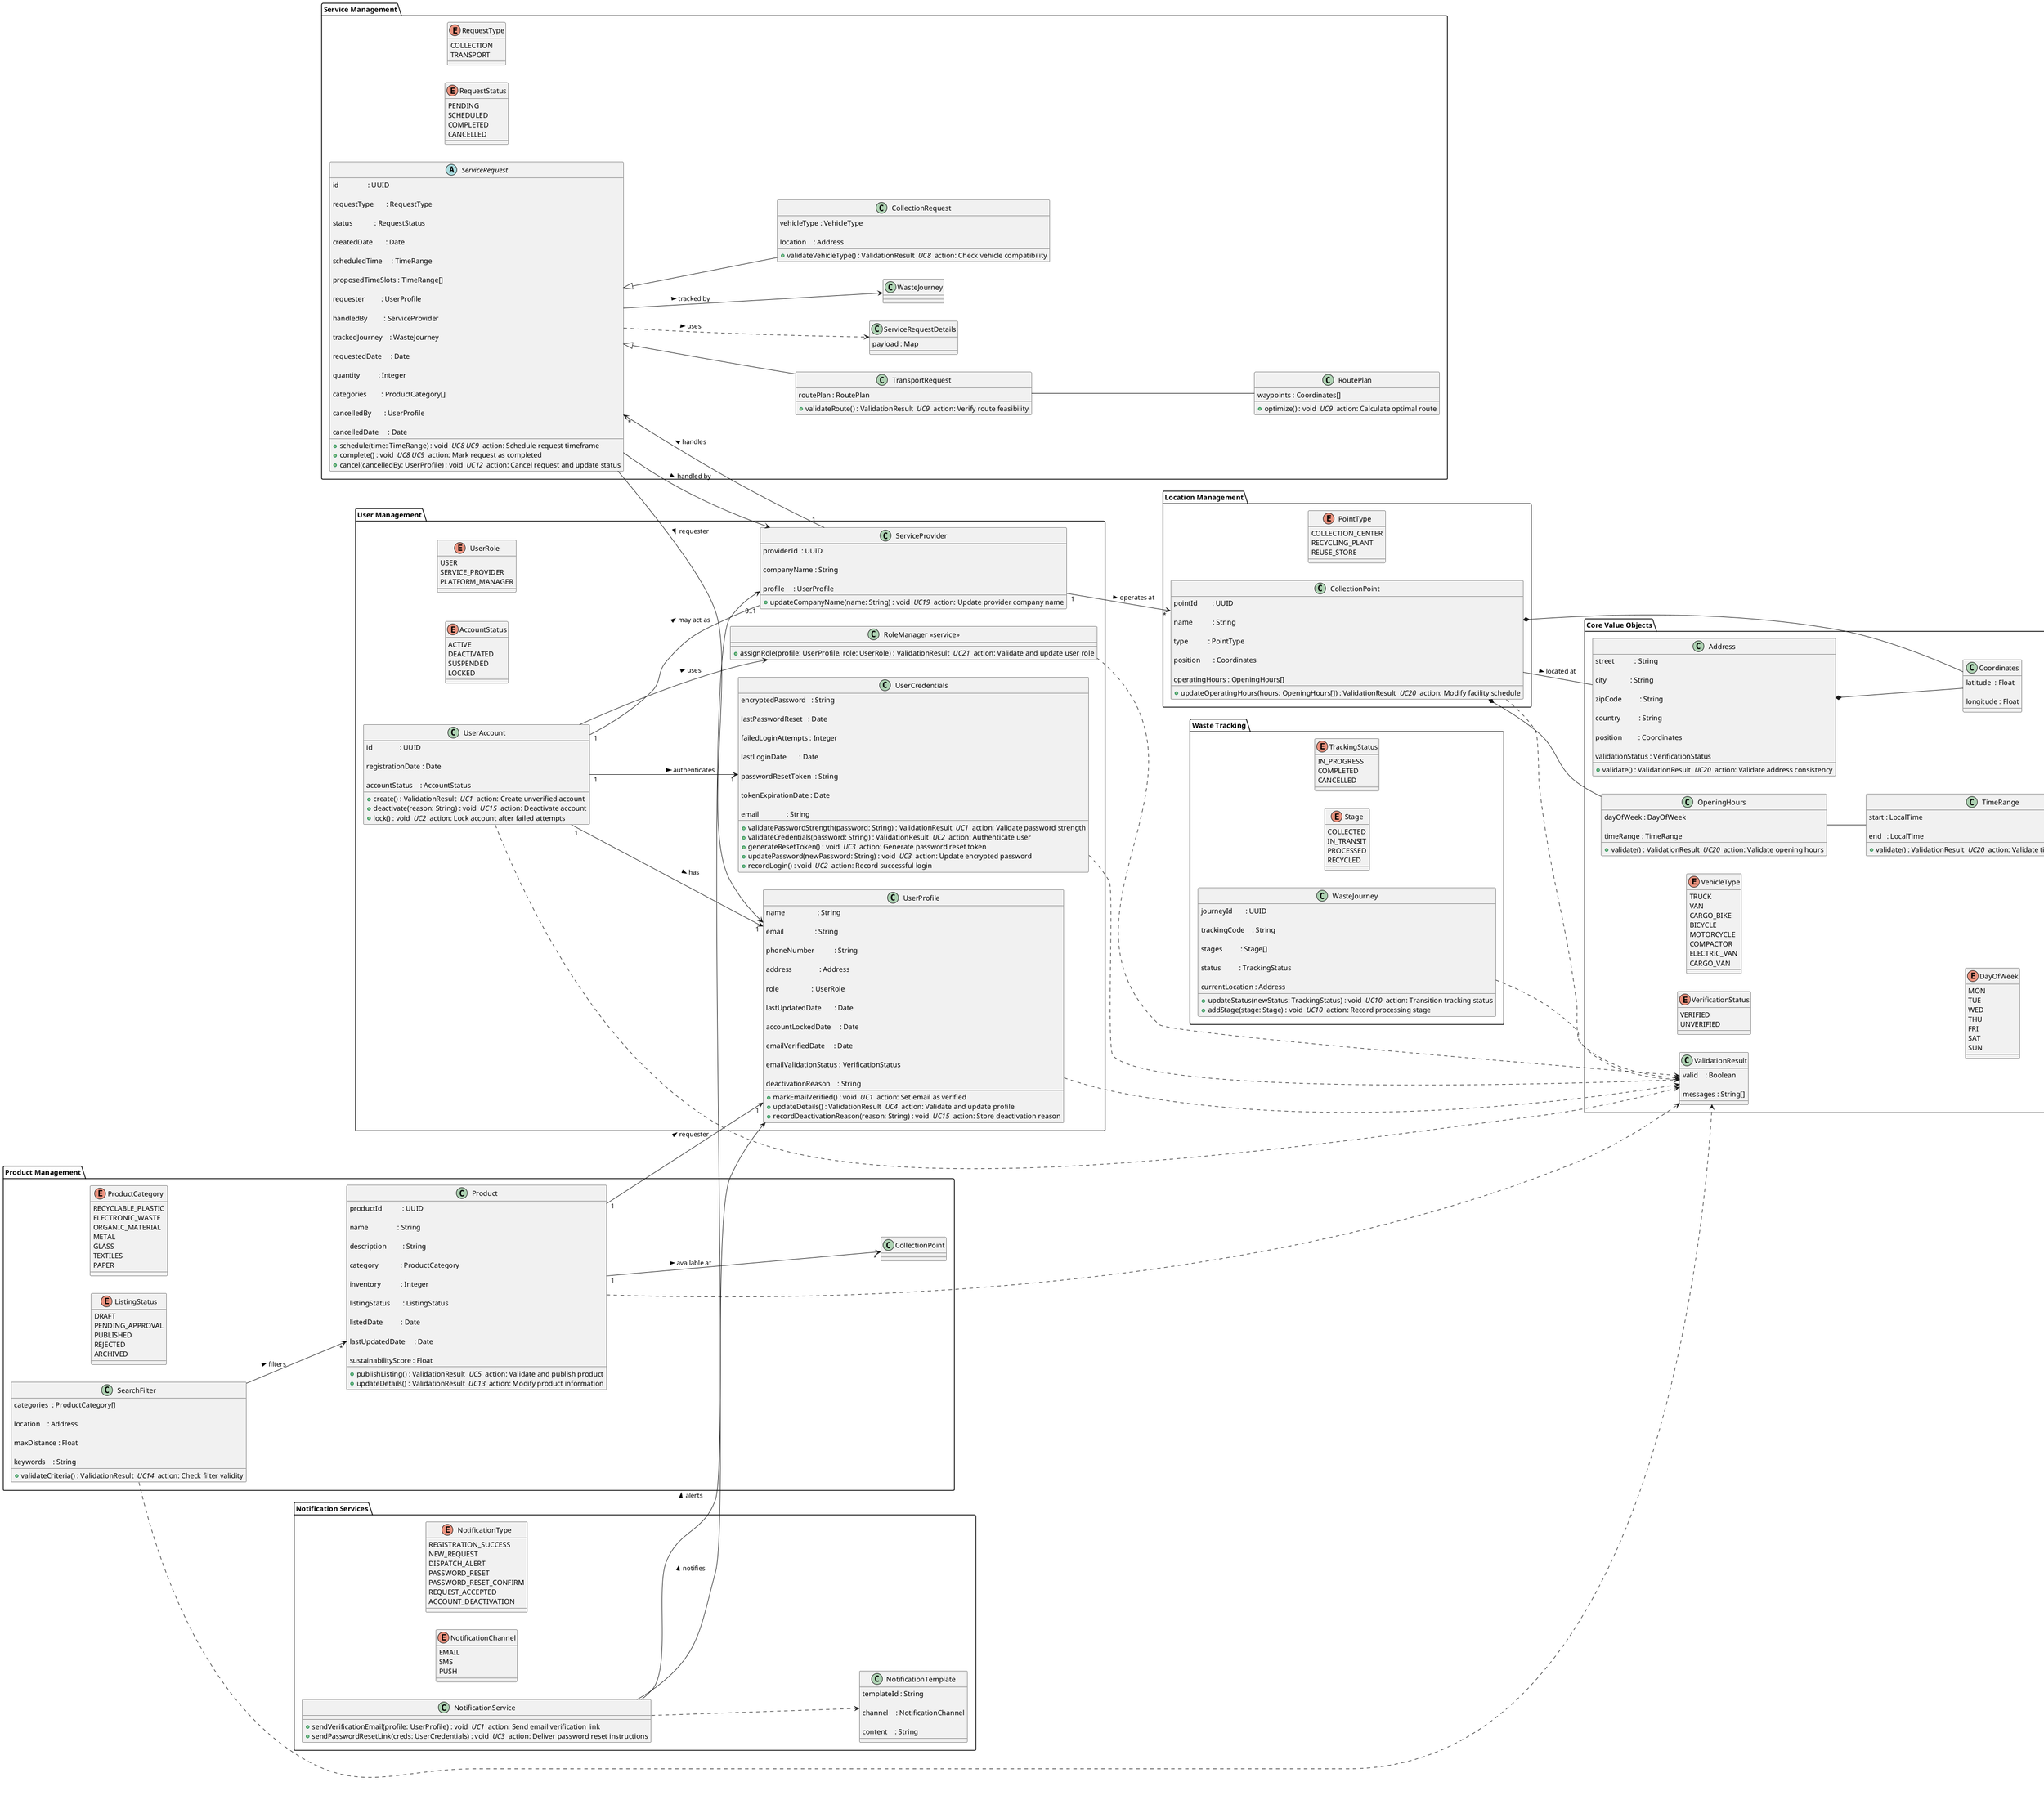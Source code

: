 @startuml
left to right direction
' ──────────────────────────────────────────────
'  CORE VALUE OBJECTS
' ──────────────────────────────────────────────
package "Core Value Objects" {
enum VerificationStatus {
VERIFIED
UNVERIFIED
}
enum VehicleType {
TRUCK
VAN
CARGO_BIKE
BICYCLE
MOTORCYCLE
COMPACTOR
ELECTRIC_VAN
CARGO_VAN
}
enum DayOfWeek {
MON
TUE
WED
THU
FRI
SAT
SUN
}
class ValidationResult {

valid    : Boolean

messages : String[]
}
class Coordinates {

latitude  : Float

longitude : Float
}
class Address {

street           : String

city             : String

zipCode          : String

country          : String

position         : Coordinates

validationStatus : VerificationStatus

+ validate() : ValidationResult // UC20 // action: Validate address consistency
}
class TimeRange {

start : LocalTime

end   : LocalTime

+ validate() : ValidationResult // UC20 // action: Validate time range consistency
}
class OpeningHours {

dayOfWeek : DayOfWeek

timeRange : TimeRange

+ validate() : ValidationResult // UC20 // action: Validate opening hours
}
Address *-- Coordinates
OpeningHours -- TimeRange
}
' ──────────────────────────────────────────────
'  USER MANAGEMENT
' ──────────────────────────────────────────────
package "User Management" {
enum UserRole {
USER
SERVICE_PROVIDER
PLATFORM_MANAGER
}
enum AccountStatus {
ACTIVE
DEACTIVATED
SUSPENDED
LOCKED
}
class UserAccount {

id               : UUID

registrationDate : Date

accountStatus    : AccountStatus

+ create() : ValidationResult // UC1 // action: Create unverified account
+ deactivate(reason: String) : void // UC15 // action: Deactivate account
+ lock() : void // UC2 // action: Lock account after failed attempts
}
class UserProfile {

name                  : String

email                 : String

phoneNumber           : String

address               : Address

role                  : UserRole

lastUpdatedDate       : Date

accountLockedDate     : Date

emailVerifiedDate     : Date

emailValidationStatus : VerificationStatus

deactivationReason    : String

+ markEmailVerified() : void // UC1 // action: Set email as verified
+ updateDetails() : ValidationResult // UC4 // action: Validate and update profile
+ recordDeactivationReason(reason: String) : void // UC15 // action: Store deactivation reason
}
class UserCredentials {

encryptedPassword   : String

lastPasswordReset   : Date

failedLoginAttempts : Integer

lastLoginDate       : Date

passwordResetToken  : String

tokenExpirationDate : Date

email               : String

+ validatePasswordStrength(password: String) : ValidationResult // UC1 // action: Validate password strength
+ validateCredentials(password: String) : ValidationResult // UC2 // action: Authenticate user
+ generateResetToken() : void // UC3 // action: Generate password reset token
+ updatePassword(newPassword: String) : void // UC3 // action: Update encrypted password
+ recordLogin() : void // UC2 // action: Record successful login
}
class ServiceProvider {

providerId  : UUID

companyName : String

profile     : UserProfile

+ updateCompanyName(name: String) : void // UC19 // action: Update provider company name
}
class "RoleManager <<service>>" as RoleManager {
+ assignRole(profile: UserProfile, role: UserRole) : ValidationResult // UC21 // action: Validate and update user role
}
UserAccount ..> ValidationResult
UserProfile ..> ValidationResult
UserCredentials ..> ValidationResult
RoleManager ..> ValidationResult
UserAccount "1" --> "1" UserProfile : has >
UserAccount "1" --> "1" UserCredentials : authenticates >
UserAccount --> RoleManager : uses >
UserAccount "1" -- "0..1" ServiceProvider : may act as >
}
' ──────────────────────────────────────────────
'  SERVICE MANAGEMENT
' ──────────────────────────────────────────────
package "Service Management" {
enum RequestType {
COLLECTION
TRANSPORT
}
enum RequestStatus {
PENDING
SCHEDULED
COMPLETED
CANCELLED
}
abstract class ServiceRequest {

id                : UUID

requestType       : RequestType

status            : RequestStatus

createdDate       : Date

scheduledTime     : TimeRange

proposedTimeSlots : TimeRange[]

requester         : UserProfile

handledBy         : ServiceProvider

trackedJourney    : WasteJourney

requestedDate     : Date

quantity          : Integer

categories        : ProductCategory[]

cancelledBy       : UserProfile

cancelledDate     : Date

+ schedule(time: TimeRange) : void // UC8 UC9 // action: Schedule request timeframe
+ complete() : void // UC8 UC9 // action: Mark request as completed
+ cancel(cancelledBy: UserProfile) : void // UC12 // action: Cancel request and update status
}
class CollectionRequest extends ServiceRequest {

vehicleType : VehicleType

location    : Address

+ validateVehicleType() : ValidationResult // UC8 // action: Check vehicle compatibility
}
class TransportRequest extends ServiceRequest {

routePlan : RoutePlan

+ validateRoute() : ValidationResult // UC9 // action: Verify route feasibility
}
class ServiceRequestDetails {

payload : Map
}
ServiceRequest ..> ServiceRequestDetails : uses >
class RoutePlan {

waypoints : Coordinates[]

+ optimize() : void // UC9 // action: Calculate optimal route
}
ServiceProvider "1" --> "*" ServiceRequest : handles >

TransportRequest -- RoutePlan
ServiceRequest --> WasteJourney : tracked by >
ServiceRequest --> UserProfile : requester >
ServiceRequest --> ServiceProvider : handled by >
}
' ──────────────────────────────────────────────
'  WASTE TRACKING
' ──────────────────────────────────────────────
package "Waste Tracking" {
enum TrackingStatus {
IN_PROGRESS
COMPLETED
CANCELLED
}
enum Stage {
COLLECTED
IN_TRANSIT
PROCESSED
RECYCLED
}
class WasteJourney {

journeyId       : UUID

trackingCode    : String

stages          : Stage[]

status          : TrackingStatus

currentLocation : Address

+ updateStatus(newStatus: TrackingStatus) : void // UC10 // action: Transition tracking status
+ addStage(stage: Stage) : void // UC10 // action: Record processing stage
}
WasteJourney ..> ValidationResult
}
' ──────────────────────────────────────────────
'  PRODUCT MANAGEMENT
' ──────────────────────────────────────────────
package "Product Management" {
enum ProductCategory {
RECYCLABLE_PLASTIC
ELECTRONIC_WASTE
ORGANIC_MATERIAL
METAL
GLASS
TEXTILES
PAPER
}
enum ListingStatus {
DRAFT
PENDING_APPROVAL
PUBLISHED
REJECTED
ARCHIVED
}
class Product {

productId           : UUID

name                : String

description         : String

category            : ProductCategory

inventory           : Integer

listingStatus       : ListingStatus

listedDate          : Date

lastUpdatedDate     : Date

sustainabilityScore : Float

+ publishListing() : ValidationResult // UC5 // action: Validate and publish product
+ updateDetails() : ValidationResult // UC13 // action: Modify product information
}
class SearchFilter {

categories  : ProductCategory[]

location    : Address

maxDistance : Float

keywords    : String

+ validateCriteria() : ValidationResult // UC14 // action: Check filter validity
}
Product ..> ValidationResult
SearchFilter ..> ValidationResult
Product "1" --> "*" CollectionPoint : available at >
Product "1" --> "1" UserProfile      : requester >
SearchFilter --> "*" Product            : filters >
}
' ──────────────────────────────────────────────
'  LOCATION MANAGEMENT
' ──────────────────────────────────────────────
package "Location Management" {
enum PointType {
COLLECTION_CENTER
RECYCLING_PLANT
REUSE_STORE
}
class CollectionPoint {

pointId        : UUID

name           : String

type           : PointType

position       : Coordinates

operatingHours : OpeningHours[]

+ updateOperatingHours(hours: OpeningHours[]) : ValidationResult // UC20 // action: Modify facility schedule
}
CollectionPoint ..> ValidationResult
CollectionPoint *-- Coordinates
CollectionPoint *-- OpeningHours
CollectionPoint -- Address : located at >
ServiceProvider "1" --> "*" CollectionPoint : operates at >
}
' ──────────────────────────────────────────────
'  NOTIFICATION SERVICES
' ──────────────────────────────────────────────
package "Notification Services" {
enum NotificationType {
REGISTRATION_SUCCESS
NEW_REQUEST
DISPATCH_ALERT
PASSWORD_RESET
PASSWORD_RESET_CONFIRM
REQUEST_ACCEPTED
ACCOUNT_DEACTIVATION
}
enum NotificationChannel{
EMAIL
SMS
PUSH
}
class NotificationTemplate {

templateId : String

channel    : NotificationChannel

content    : String
}
class NotificationService {
+ sendVerificationEmail(profile: UserProfile) : void // UC1 // action: Send email verification link
+ sendPasswordResetLink(creds: UserCredentials) : void // UC3 // action: Deliver password reset instructions
}
NotificationService ..> NotificationTemplate
NotificationService --> UserProfile     : notifies >
NotificationService --> ServiceProvider : alerts >
}
@enduml
